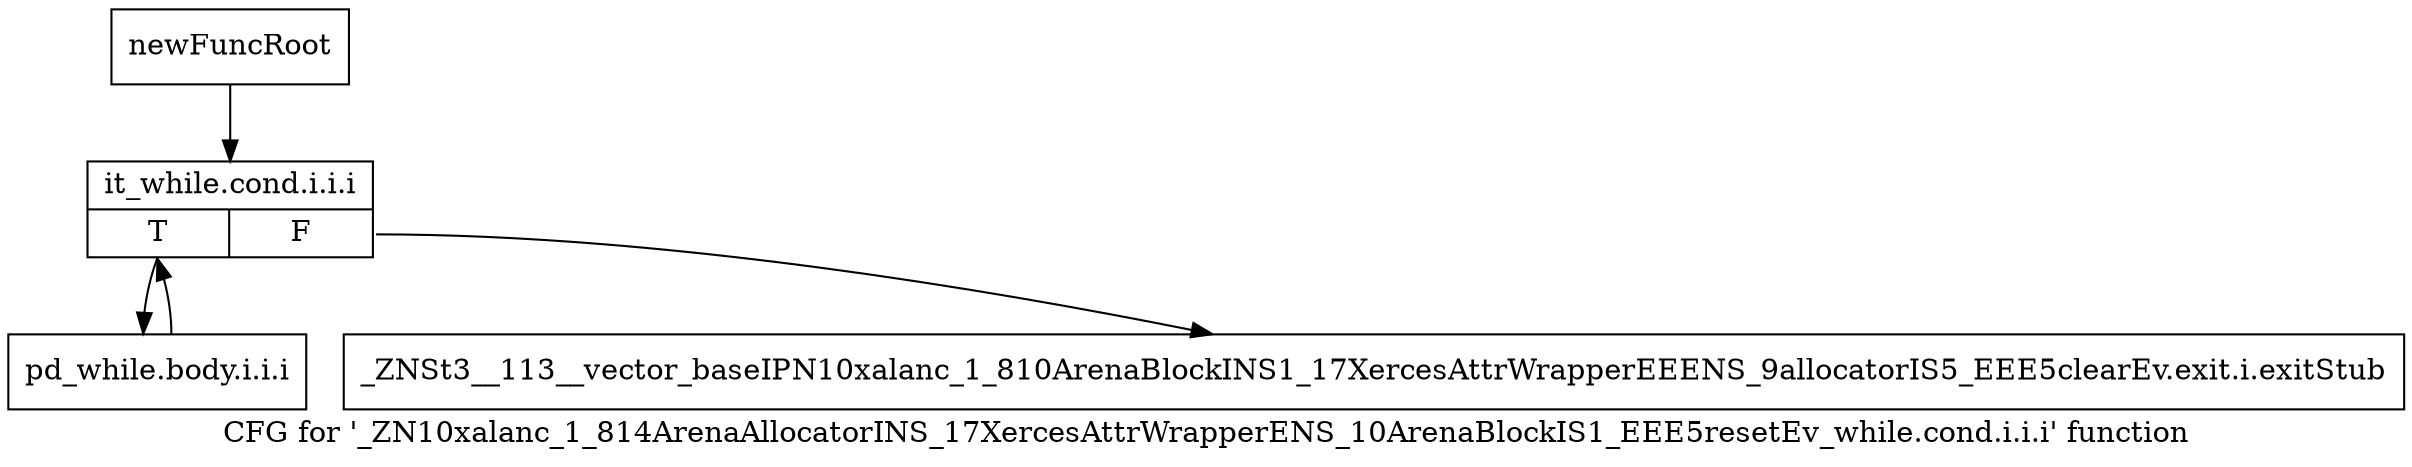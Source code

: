 digraph "CFG for '_ZN10xalanc_1_814ArenaAllocatorINS_17XercesAttrWrapperENS_10ArenaBlockIS1_EEE5resetEv_while.cond.i.i.i' function" {
	label="CFG for '_ZN10xalanc_1_814ArenaAllocatorINS_17XercesAttrWrapperENS_10ArenaBlockIS1_EEE5resetEv_while.cond.i.i.i' function";

	Node0x84a6c50 [shape=record,label="{newFuncRoot}"];
	Node0x84a6c50 -> Node0x84a6cf0;
	Node0x84a6ca0 [shape=record,label="{_ZNSt3__113__vector_baseIPN10xalanc_1_810ArenaBlockINS1_17XercesAttrWrapperEEENS_9allocatorIS5_EEE5clearEv.exit.i.exitStub}"];
	Node0x84a6cf0 [shape=record,label="{it_while.cond.i.i.i|{<s0>T|<s1>F}}"];
	Node0x84a6cf0:s0 -> Node0x84a6d40;
	Node0x84a6cf0:s1 -> Node0x84a6ca0;
	Node0x84a6d40 [shape=record,label="{pd_while.body.i.i.i}"];
	Node0x84a6d40 -> Node0x84a6cf0;
}
